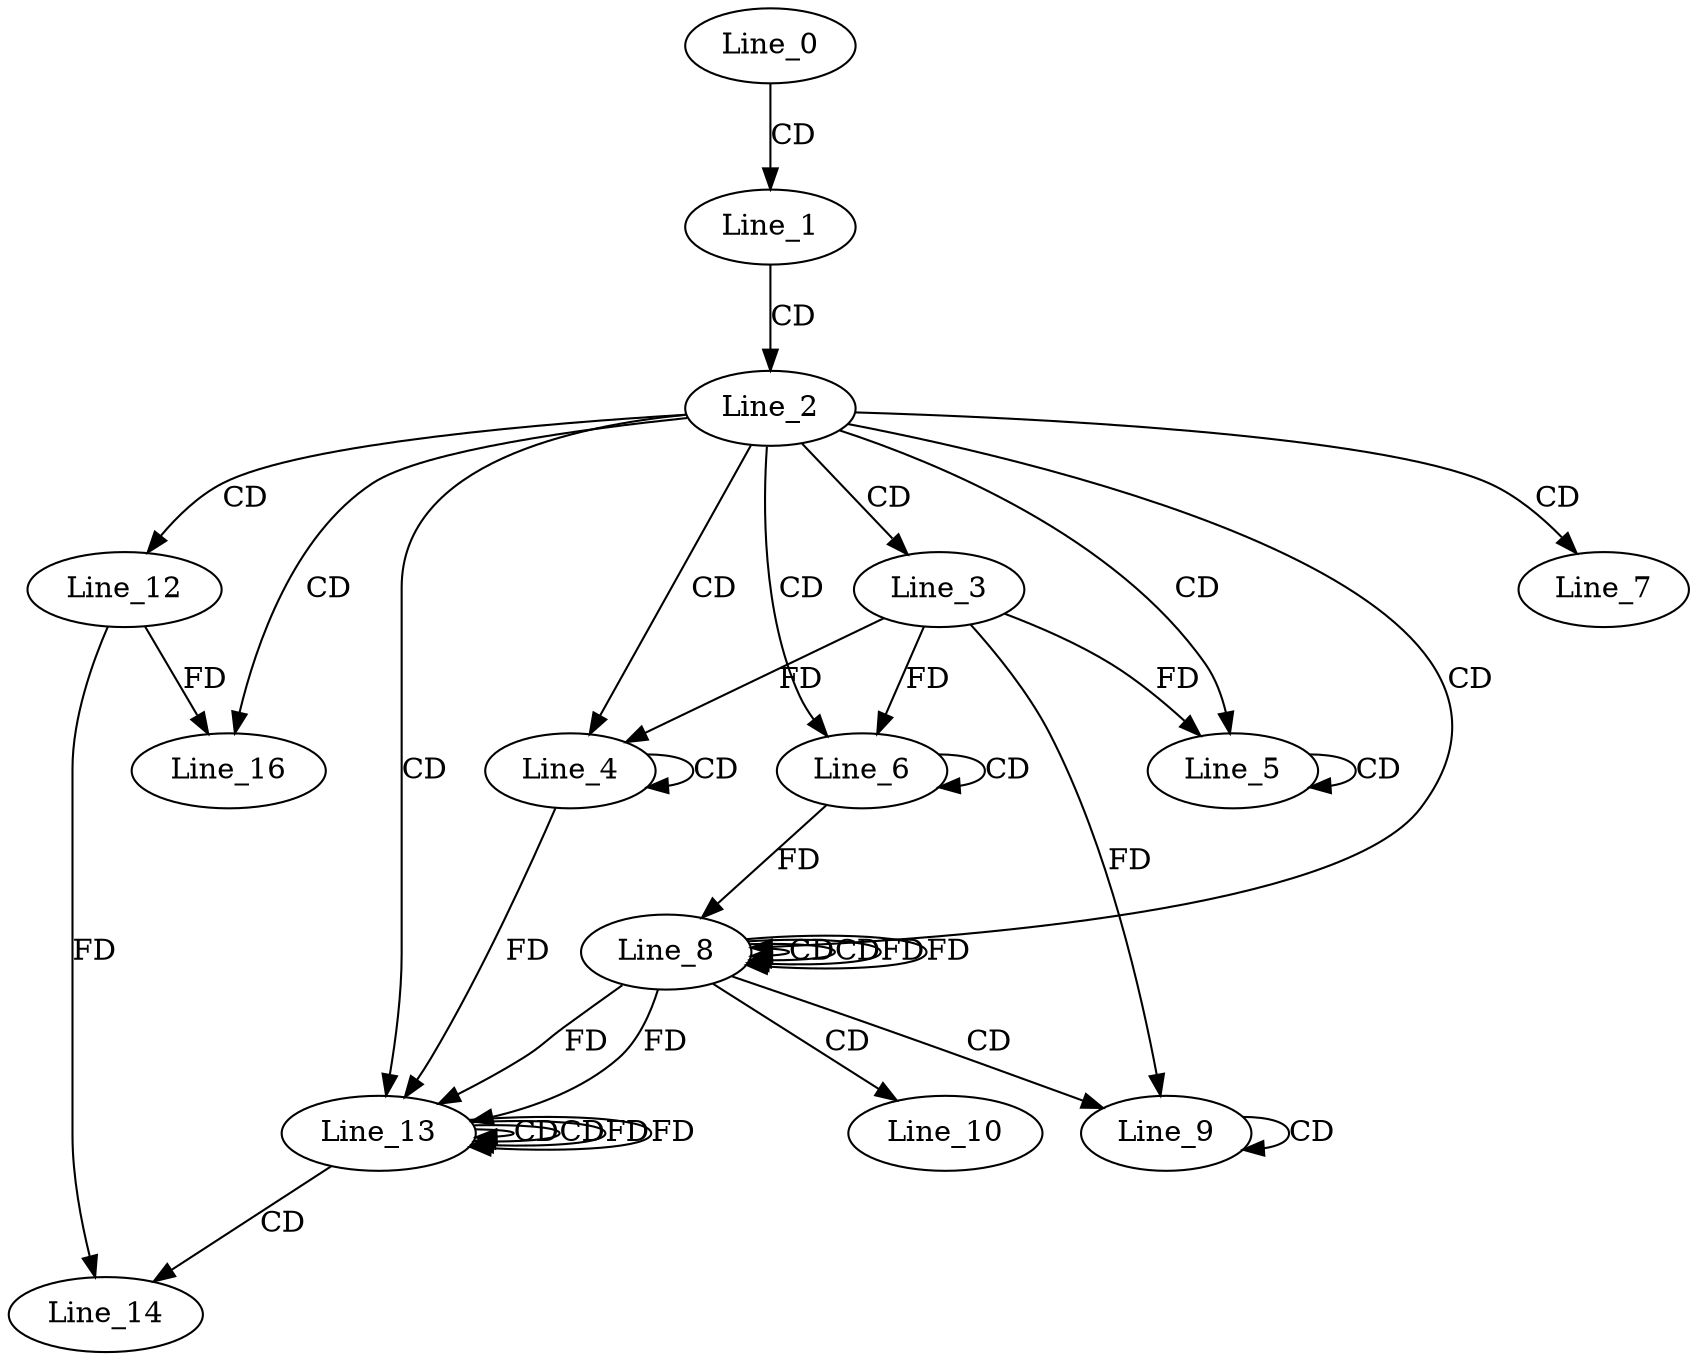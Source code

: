 digraph G {
  Line_0;
  Line_1;
  Line_2;
  Line_3;
  Line_4;
  Line_4;
  Line_5;
  Line_5;
  Line_6;
  Line_6;
  Line_7;
  Line_8;
  Line_8;
  Line_8;
  Line_9;
  Line_9;
  Line_10;
  Line_12;
  Line_13;
  Line_13;
  Line_13;
  Line_14;
  Line_16;
  Line_0 -> Line_1 [ label="CD" ];
  Line_1 -> Line_2 [ label="CD" ];
  Line_2 -> Line_3 [ label="CD" ];
  Line_2 -> Line_4 [ label="CD" ];
  Line_4 -> Line_4 [ label="CD" ];
  Line_3 -> Line_4 [ label="FD" ];
  Line_2 -> Line_5 [ label="CD" ];
  Line_5 -> Line_5 [ label="CD" ];
  Line_3 -> Line_5 [ label="FD" ];
  Line_2 -> Line_6 [ label="CD" ];
  Line_6 -> Line_6 [ label="CD" ];
  Line_3 -> Line_6 [ label="FD" ];
  Line_2 -> Line_7 [ label="CD" ];
  Line_2 -> Line_8 [ label="CD" ];
  Line_8 -> Line_8 [ label="CD" ];
  Line_6 -> Line_8 [ label="FD" ];
  Line_8 -> Line_8 [ label="CD" ];
  Line_8 -> Line_8 [ label="FD" ];
  Line_8 -> Line_9 [ label="CD" ];
  Line_9 -> Line_9 [ label="CD" ];
  Line_3 -> Line_9 [ label="FD" ];
  Line_8 -> Line_10 [ label="CD" ];
  Line_2 -> Line_12 [ label="CD" ];
  Line_2 -> Line_13 [ label="CD" ];
  Line_13 -> Line_13 [ label="CD" ];
  Line_8 -> Line_13 [ label="FD" ];
  Line_4 -> Line_13 [ label="FD" ];
  Line_13 -> Line_13 [ label="CD" ];
  Line_13 -> Line_13 [ label="FD" ];
  Line_8 -> Line_13 [ label="FD" ];
  Line_13 -> Line_14 [ label="CD" ];
  Line_12 -> Line_14 [ label="FD" ];
  Line_2 -> Line_16 [ label="CD" ];
  Line_12 -> Line_16 [ label="FD" ];
  Line_8 -> Line_8 [ label="FD" ];
  Line_13 -> Line_13 [ label="FD" ];
}
